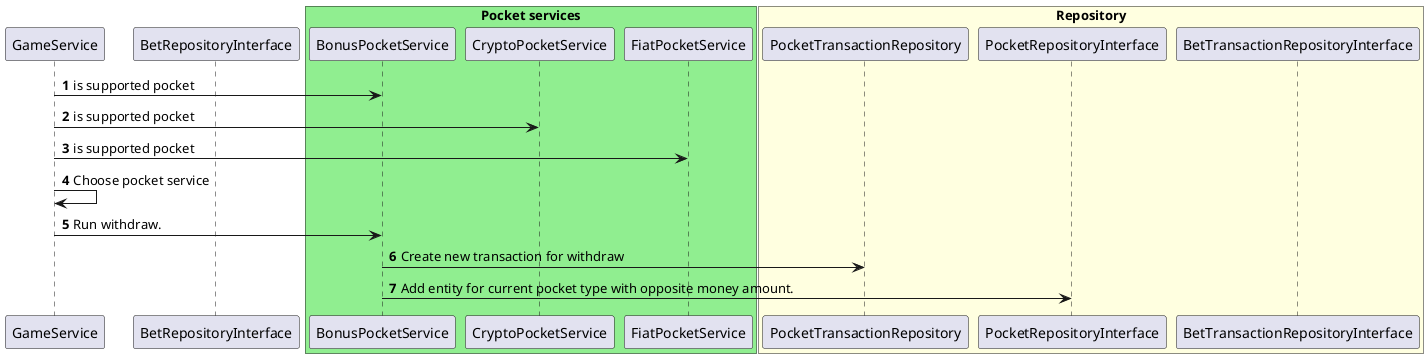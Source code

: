 @startuml
'https://plantuml.com/sequence-diagram

autonumber
participant GameService as gs
participant BetRepositoryInterface
box "Pocket services" #LightGreen
    participant BonusPocketService
    participant CryptoPocketService
    participant FiatPocketService
end box

box "Repository" #LightYellow
    participant PocketTransactionRepository
    participant PocketRepositoryInterface
    participant BetTransactionRepositoryInterface
end box

gs -> BonusPocketService: is supported pocket
gs -> CryptoPocketService: is supported pocket
gs -> FiatPocketService: is supported pocket
gs -> gs: Choose pocket service
gs -> BonusPocketService: Run withdraw.
BonusPocketService -> PocketTransactionRepository: Create new transaction for withdraw
BonusPocketService -> PocketRepositoryInterface: Add entity for current pocket type with opposite money amount.

@enduml